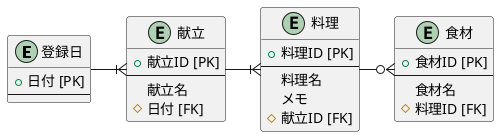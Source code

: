 @startuml

entity "登録日" {
+ 日付 [PK]
--
}

entity "献立" {
+ 献立ID [PK]
--
献立名
# 日付 [FK]
}

entity "料理" {
+ 料理ID [PK]
--
料理名
メモ
# 献立ID [FK]
}

entity "食材" {
+ 食材ID [PK]
--
食材名
# 料理ID [FK]
}

登録日 -|{ 献立
献立 -|{ 料理
料理 -o{ 食材

@enduml